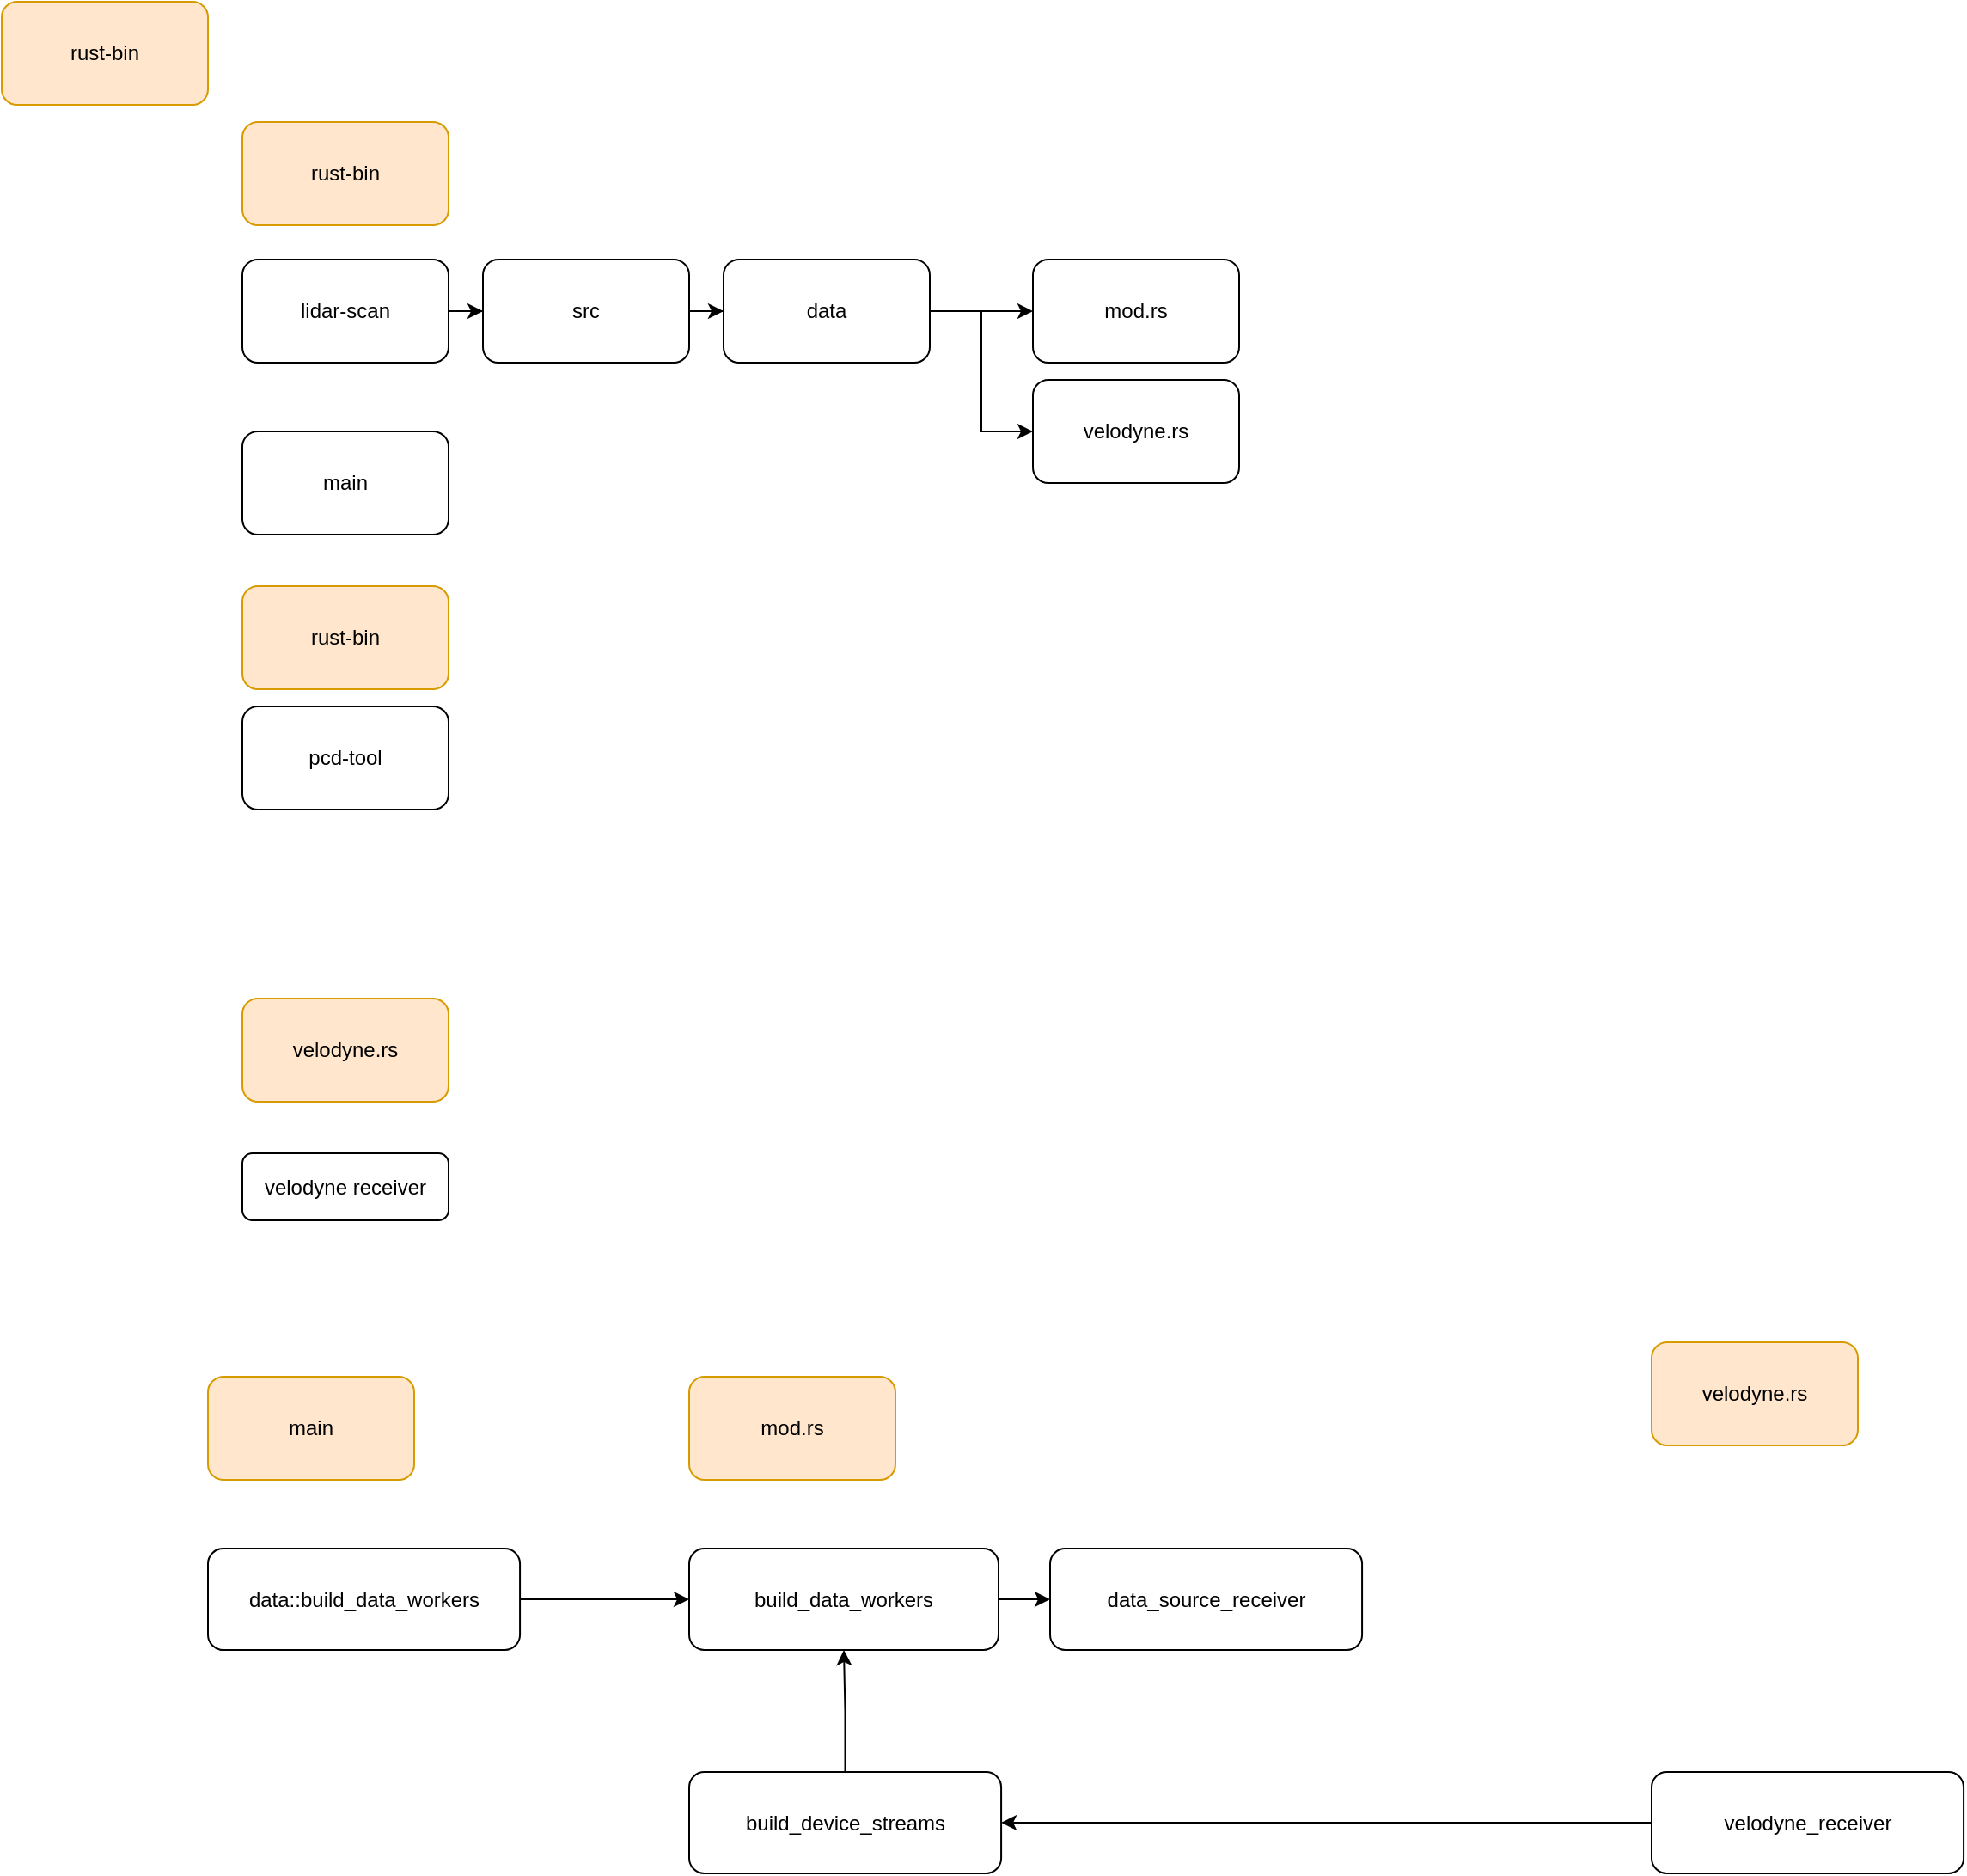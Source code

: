 <mxfile version="16.0.3" type="github">
  <diagram id="p_hp3UYVbjeZgwzfY4cO" name="Page-1">
    <mxGraphModel dx="1752" dy="1670" grid="1" gridSize="10" guides="1" tooltips="1" connect="1" arrows="1" fold="1" page="1" pageScale="1" pageWidth="827" pageHeight="1169" math="0" shadow="0">
      <root>
        <mxCell id="0" />
        <mxCell id="1" parent="0" />
        <mxCell id="JjmnalyWe9DNaIFk7ZTX-5" style="edgeStyle=orthogonalEdgeStyle;rounded=0;orthogonalLoop=1;jettySize=auto;html=1;" parent="1" source="JjmnalyWe9DNaIFk7ZTX-1" target="JjmnalyWe9DNaIFk7ZTX-4" edge="1">
          <mxGeometry relative="1" as="geometry" />
        </mxCell>
        <mxCell id="JjmnalyWe9DNaIFk7ZTX-1" value="lidar-scan" style="rounded=1;whiteSpace=wrap;html=1;" parent="1" vertex="1">
          <mxGeometry x="-50" y="80" width="120" height="60" as="geometry" />
        </mxCell>
        <mxCell id="JjmnalyWe9DNaIFk7ZTX-8" style="edgeStyle=orthogonalEdgeStyle;rounded=0;orthogonalLoop=1;jettySize=auto;html=1;" parent="1" source="JjmnalyWe9DNaIFk7ZTX-2" target="JjmnalyWe9DNaIFk7ZTX-3" edge="1">
          <mxGeometry relative="1" as="geometry" />
        </mxCell>
        <mxCell id="JjmnalyWe9DNaIFk7ZTX-9" style="edgeStyle=orthogonalEdgeStyle;rounded=0;orthogonalLoop=1;jettySize=auto;html=1;entryX=0;entryY=0.5;entryDx=0;entryDy=0;" parent="1" source="JjmnalyWe9DNaIFk7ZTX-2" target="JjmnalyWe9DNaIFk7ZTX-7" edge="1">
          <mxGeometry relative="1" as="geometry" />
        </mxCell>
        <mxCell id="JjmnalyWe9DNaIFk7ZTX-2" value="data" style="rounded=1;whiteSpace=wrap;html=1;" parent="1" vertex="1">
          <mxGeometry x="230" y="80" width="120" height="60" as="geometry" />
        </mxCell>
        <mxCell id="JjmnalyWe9DNaIFk7ZTX-3" value="mod.rs" style="rounded=1;whiteSpace=wrap;html=1;" parent="1" vertex="1">
          <mxGeometry x="410" y="80" width="120" height="60" as="geometry" />
        </mxCell>
        <mxCell id="JjmnalyWe9DNaIFk7ZTX-6" style="edgeStyle=orthogonalEdgeStyle;rounded=0;orthogonalLoop=1;jettySize=auto;html=1;" parent="1" source="JjmnalyWe9DNaIFk7ZTX-4" target="JjmnalyWe9DNaIFk7ZTX-2" edge="1">
          <mxGeometry relative="1" as="geometry" />
        </mxCell>
        <mxCell id="JjmnalyWe9DNaIFk7ZTX-4" value="src" style="rounded=1;whiteSpace=wrap;html=1;" parent="1" vertex="1">
          <mxGeometry x="90" y="80" width="120" height="60" as="geometry" />
        </mxCell>
        <mxCell id="JjmnalyWe9DNaIFk7ZTX-7" value="velodyne.rs&lt;br&gt;" style="rounded=1;whiteSpace=wrap;html=1;" parent="1" vertex="1">
          <mxGeometry x="410" y="150" width="120" height="60" as="geometry" />
        </mxCell>
        <mxCell id="JjmnalyWe9DNaIFk7ZTX-10" value="velodyne.rs&lt;br&gt;" style="rounded=1;whiteSpace=wrap;html=1;fillColor=#ffe6cc;strokeColor=#d79b00;" parent="1" vertex="1">
          <mxGeometry x="-50" y="510" width="120" height="60" as="geometry" />
        </mxCell>
        <mxCell id="JjmnalyWe9DNaIFk7ZTX-11" value="velodyne receiver" style="rounded=1;whiteSpace=wrap;html=1;" parent="1" vertex="1">
          <mxGeometry x="-50" y="600" width="120" height="39" as="geometry" />
        </mxCell>
        <mxCell id="JjmnalyWe9DNaIFk7ZTX-12" value="rust-bin" style="rounded=1;whiteSpace=wrap;html=1;fillColor=#ffe6cc;strokeColor=#d79b00;" parent="1" vertex="1">
          <mxGeometry x="-50" width="120" height="60" as="geometry" />
        </mxCell>
        <mxCell id="JjmnalyWe9DNaIFk7ZTX-13" value="rust-bin" style="rounded=1;whiteSpace=wrap;html=1;fillColor=#ffe6cc;strokeColor=#d79b00;" parent="1" vertex="1">
          <mxGeometry x="-50" y="270" width="120" height="60" as="geometry" />
        </mxCell>
        <mxCell id="JjmnalyWe9DNaIFk7ZTX-14" value="pcd-tool" style="rounded=1;whiteSpace=wrap;html=1;" parent="1" vertex="1">
          <mxGeometry x="-50" y="340" width="120" height="60" as="geometry" />
        </mxCell>
        <mxCell id="JjmnalyWe9DNaIFk7ZTX-15" value="rust-bin" style="rounded=1;whiteSpace=wrap;html=1;fillColor=#ffe6cc;strokeColor=#d79b00;" parent="1" vertex="1">
          <mxGeometry x="-190" y="-70" width="120" height="60" as="geometry" />
        </mxCell>
        <mxCell id="zY3CWhBnF8Us8pA8xQJU-1" value="main" style="rounded=1;whiteSpace=wrap;html=1;" vertex="1" parent="1">
          <mxGeometry x="-50" y="180" width="120" height="60" as="geometry" />
        </mxCell>
        <mxCell id="zY3CWhBnF8Us8pA8xQJU-2" value="main" style="rounded=1;whiteSpace=wrap;html=1;fillColor=#ffe6cc;strokeColor=#d79b00;" vertex="1" parent="1">
          <mxGeometry x="-70" y="730" width="120" height="60" as="geometry" />
        </mxCell>
        <mxCell id="zY3CWhBnF8Us8pA8xQJU-8" style="edgeStyle=orthogonalEdgeStyle;rounded=0;orthogonalLoop=1;jettySize=auto;html=1;entryX=0;entryY=0.5;entryDx=0;entryDy=0;" edge="1" parent="1" source="zY3CWhBnF8Us8pA8xQJU-3" target="zY3CWhBnF8Us8pA8xQJU-4">
          <mxGeometry relative="1" as="geometry" />
        </mxCell>
        <mxCell id="zY3CWhBnF8Us8pA8xQJU-3" value="data::build_data_workers" style="rounded=1;whiteSpace=wrap;html=1;" vertex="1" parent="1">
          <mxGeometry x="-70" y="830" width="181.54" height="59" as="geometry" />
        </mxCell>
        <mxCell id="zY3CWhBnF8Us8pA8xQJU-16" style="edgeStyle=orthogonalEdgeStyle;rounded=0;orthogonalLoop=1;jettySize=auto;html=1;" edge="1" parent="1" source="zY3CWhBnF8Us8pA8xQJU-4" target="zY3CWhBnF8Us8pA8xQJU-14">
          <mxGeometry relative="1" as="geometry" />
        </mxCell>
        <mxCell id="zY3CWhBnF8Us8pA8xQJU-4" value="build_data_workers" style="rounded=1;whiteSpace=wrap;html=1;" vertex="1" parent="1">
          <mxGeometry x="210" y="830" width="180" height="59" as="geometry" />
        </mxCell>
        <mxCell id="zY3CWhBnF8Us8pA8xQJU-5" value="mod.rs" style="rounded=1;whiteSpace=wrap;html=1;fillColor=#ffe6cc;strokeColor=#d79b00;" vertex="1" parent="1">
          <mxGeometry x="210" y="730" width="120" height="60" as="geometry" />
        </mxCell>
        <mxCell id="zY3CWhBnF8Us8pA8xQJU-6" value="velodyne.rs" style="rounded=1;whiteSpace=wrap;html=1;fillColor=#ffe6cc;strokeColor=#d79b00;" vertex="1" parent="1">
          <mxGeometry x="770" y="710" width="120" height="60" as="geometry" />
        </mxCell>
        <mxCell id="zY3CWhBnF8Us8pA8xQJU-13" style="edgeStyle=orthogonalEdgeStyle;rounded=0;orthogonalLoop=1;jettySize=auto;html=1;" edge="1" parent="1" source="zY3CWhBnF8Us8pA8xQJU-7" target="zY3CWhBnF8Us8pA8xQJU-4">
          <mxGeometry relative="1" as="geometry" />
        </mxCell>
        <mxCell id="zY3CWhBnF8Us8pA8xQJU-7" value="build_device_streams" style="rounded=1;whiteSpace=wrap;html=1;" vertex="1" parent="1">
          <mxGeometry x="210" y="960" width="181.54" height="59" as="geometry" />
        </mxCell>
        <mxCell id="zY3CWhBnF8Us8pA8xQJU-12" style="edgeStyle=orthogonalEdgeStyle;rounded=0;orthogonalLoop=1;jettySize=auto;html=1;entryX=1;entryY=0.5;entryDx=0;entryDy=0;" edge="1" parent="1" source="zY3CWhBnF8Us8pA8xQJU-10" target="zY3CWhBnF8Us8pA8xQJU-7">
          <mxGeometry relative="1" as="geometry" />
        </mxCell>
        <mxCell id="zY3CWhBnF8Us8pA8xQJU-10" value="velodyne_receiver" style="rounded=1;whiteSpace=wrap;html=1;" vertex="1" parent="1">
          <mxGeometry x="770" y="960" width="181.54" height="59" as="geometry" />
        </mxCell>
        <mxCell id="zY3CWhBnF8Us8pA8xQJU-14" value="data_source_receiver" style="rounded=1;whiteSpace=wrap;html=1;" vertex="1" parent="1">
          <mxGeometry x="420" y="830" width="181.54" height="59" as="geometry" />
        </mxCell>
      </root>
    </mxGraphModel>
  </diagram>
</mxfile>
